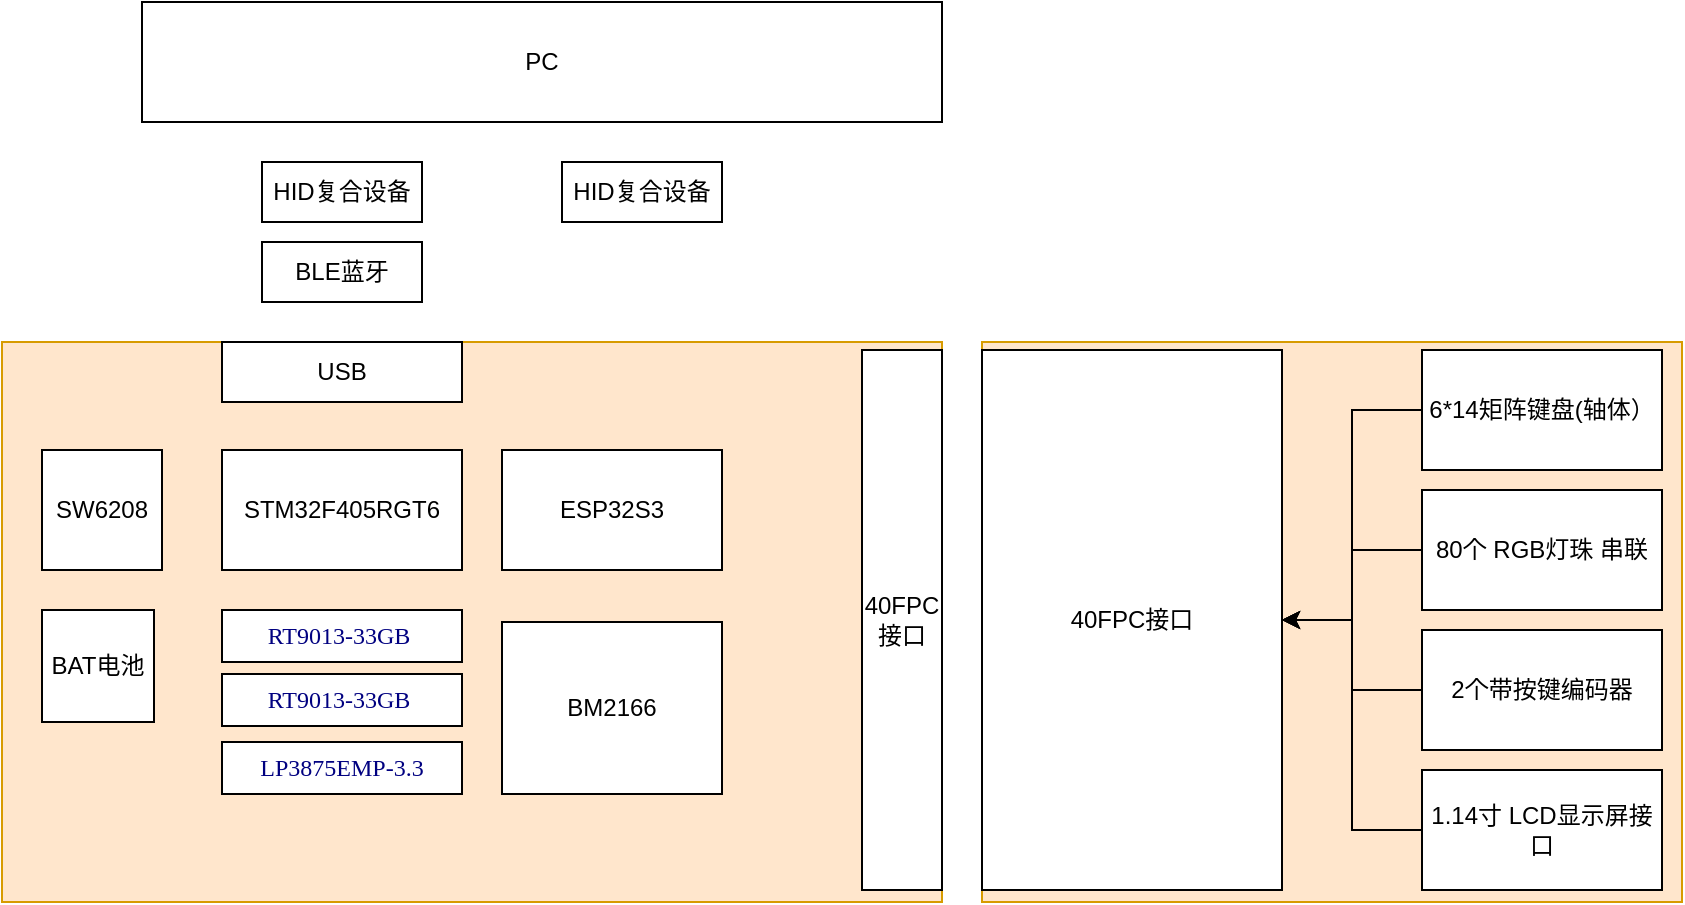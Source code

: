 <mxfile version="15.2.7" type="device"><diagram id="hCEndntiYzBKkjK5yAqV" name="第 1 页"><mxGraphModel dx="1024" dy="592" grid="1" gridSize="10" guides="1" tooltips="1" connect="1" arrows="1" fold="1" page="1" pageScale="1" pageWidth="1169" pageHeight="827" math="0" shadow="0"><root><mxCell id="0"/><mxCell id="1" parent="0"/><mxCell id="15Lh9e2pCtqZzlwqisOq-2" value="" style="whiteSpace=wrap;html=1;rounded=0;strokeColor=#d79b00;fillColor=#ffe6cc;" vertex="1" parent="1"><mxGeometry x="670" y="230" width="350" height="280" as="geometry"/></mxCell><mxCell id="15Lh9e2pCtqZzlwqisOq-5" value="40FPC接口" style="rounded=0;whiteSpace=wrap;html=1;" vertex="1" parent="1"><mxGeometry x="670" y="234" width="150" height="270" as="geometry"/></mxCell><mxCell id="15Lh9e2pCtqZzlwqisOq-10" value="" style="edgeStyle=orthogonalEdgeStyle;rounded=0;orthogonalLoop=1;jettySize=auto;html=1;" edge="1" parent="1" source="15Lh9e2pCtqZzlwqisOq-6" target="15Lh9e2pCtqZzlwqisOq-5"><mxGeometry relative="1" as="geometry"/></mxCell><mxCell id="15Lh9e2pCtqZzlwqisOq-6" value="6*14矩阵键盘(轴体）" style="rounded=0;whiteSpace=wrap;html=1;" vertex="1" parent="1"><mxGeometry x="890" y="234" width="120" height="60" as="geometry"/></mxCell><mxCell id="15Lh9e2pCtqZzlwqisOq-11" value="" style="edgeStyle=orthogonalEdgeStyle;rounded=0;orthogonalLoop=1;jettySize=auto;html=1;" edge="1" parent="1" source="15Lh9e2pCtqZzlwqisOq-7" target="15Lh9e2pCtqZzlwqisOq-5"><mxGeometry relative="1" as="geometry"/></mxCell><mxCell id="15Lh9e2pCtqZzlwqisOq-7" value="80个 RGB灯珠 串联" style="rounded=0;whiteSpace=wrap;html=1;" vertex="1" parent="1"><mxGeometry x="890" y="304" width="120" height="60" as="geometry"/></mxCell><mxCell id="15Lh9e2pCtqZzlwqisOq-12" value="" style="edgeStyle=orthogonalEdgeStyle;rounded=0;orthogonalLoop=1;jettySize=auto;html=1;" edge="1" parent="1" source="15Lh9e2pCtqZzlwqisOq-8" target="15Lh9e2pCtqZzlwqisOq-5"><mxGeometry relative="1" as="geometry"/></mxCell><mxCell id="15Lh9e2pCtqZzlwqisOq-8" value="2个带按键编码器" style="rounded=0;whiteSpace=wrap;html=1;" vertex="1" parent="1"><mxGeometry x="890" y="374" width="120" height="60" as="geometry"/></mxCell><mxCell id="15Lh9e2pCtqZzlwqisOq-13" value="" style="edgeStyle=orthogonalEdgeStyle;rounded=0;orthogonalLoop=1;jettySize=auto;html=1;" edge="1" parent="1" source="15Lh9e2pCtqZzlwqisOq-9" target="15Lh9e2pCtqZzlwqisOq-5"><mxGeometry relative="1" as="geometry"/></mxCell><mxCell id="15Lh9e2pCtqZzlwqisOq-9" value="1.14寸 LCD显示屏接口" style="rounded=0;whiteSpace=wrap;html=1;" vertex="1" parent="1"><mxGeometry x="890" y="444" width="120" height="60" as="geometry"/></mxCell><mxCell id="15Lh9e2pCtqZzlwqisOq-16" value="" style="rounded=0;whiteSpace=wrap;html=1;fillColor=#ffe6cc;strokeColor=#d79b00;" vertex="1" parent="1"><mxGeometry x="180" y="230" width="470" height="280" as="geometry"/></mxCell><mxCell id="15Lh9e2pCtqZzlwqisOq-17" value="STM32F405RGT6" style="rounded=0;whiteSpace=wrap;html=1;" vertex="1" parent="1"><mxGeometry x="290" y="284" width="120" height="60" as="geometry"/></mxCell><mxCell id="15Lh9e2pCtqZzlwqisOq-18" value="40FPC接口" style="rounded=0;whiteSpace=wrap;html=1;" vertex="1" parent="1"><mxGeometry x="610" y="234" width="40" height="270" as="geometry"/></mxCell><mxCell id="15Lh9e2pCtqZzlwqisOq-19" value="ESP32S3" style="rounded=0;whiteSpace=wrap;html=1;" vertex="1" parent="1"><mxGeometry x="430" y="284" width="110" height="60" as="geometry"/></mxCell><mxCell id="15Lh9e2pCtqZzlwqisOq-20" value="PC" style="rounded=0;whiteSpace=wrap;html=1;" vertex="1" parent="1"><mxGeometry x="250" y="60" width="400" height="60" as="geometry"/></mxCell><mxCell id="15Lh9e2pCtqZzlwqisOq-21" value="USB" style="rounded=0;whiteSpace=wrap;html=1;" vertex="1" parent="1"><mxGeometry x="290" y="230" width="120" height="30" as="geometry"/></mxCell><mxCell id="15Lh9e2pCtqZzlwqisOq-22" value="BLE蓝牙" style="rounded=0;whiteSpace=wrap;html=1;" vertex="1" parent="1"><mxGeometry x="310" y="180" width="80" height="30" as="geometry"/></mxCell><mxCell id="15Lh9e2pCtqZzlwqisOq-23" value="HID复合设备" style="rounded=0;whiteSpace=wrap;html=1;" vertex="1" parent="1"><mxGeometry x="460" y="140" width="80" height="30" as="geometry"/></mxCell><mxCell id="15Lh9e2pCtqZzlwqisOq-24" value="HID复合设备" style="rounded=0;whiteSpace=wrap;html=1;" vertex="1" parent="1"><mxGeometry x="310" y="140" width="80" height="30" as="geometry"/></mxCell><mxCell id="15Lh9e2pCtqZzlwqisOq-25" value="SW6208" style="whiteSpace=wrap;html=1;aspect=fixed;" vertex="1" parent="1"><mxGeometry x="200" y="284" width="60" height="60" as="geometry"/></mxCell><mxCell id="15Lh9e2pCtqZzlwqisOq-26" value="BM2166" style="rounded=0;whiteSpace=wrap;html=1;" vertex="1" parent="1"><mxGeometry x="430" y="370" width="110" height="86" as="geometry"/></mxCell><mxCell id="15Lh9e2pCtqZzlwqisOq-27" value="BAT电池" style="whiteSpace=wrap;html=1;aspect=fixed;" vertex="1" parent="1"><mxGeometry x="200" y="364" width="56" height="56" as="geometry"/></mxCell><mxCell id="15Lh9e2pCtqZzlwqisOq-29" value="&lt;div&gt;&lt;span style=&quot;font-family: &amp;#34;times new roman&amp;#34; ; color: rgb(0 , 0 , 128)&quot;&gt;&lt;font style=&quot;font-size: 12px&quot;&gt;RT9013-33GB&amp;nbsp;&lt;/font&gt;&lt;/span&gt;&lt;/div&gt;" style="rounded=0;whiteSpace=wrap;html=1;" vertex="1" parent="1"><mxGeometry x="290" y="364" width="120" height="26" as="geometry"/></mxCell><mxCell id="15Lh9e2pCtqZzlwqisOq-30" value="&lt;div&gt;&lt;span style=&quot;font-family: &amp;#34;times new roman&amp;#34; ; color: rgb(0 , 0 , 128)&quot;&gt;&lt;font style=&quot;font-size: 12px&quot;&gt;RT9013-33GB&amp;nbsp;&lt;/font&gt;&lt;/span&gt;&lt;/div&gt;" style="rounded=0;whiteSpace=wrap;html=1;" vertex="1" parent="1"><mxGeometry x="290" y="396" width="120" height="26" as="geometry"/></mxCell><mxCell id="15Lh9e2pCtqZzlwqisOq-31" value="&lt;div&gt;&lt;span style=&quot;font-family: &amp;#34;times new roman&amp;#34; ; color: rgb(0 , 0 , 128)&quot;&gt;&lt;font style=&quot;font-size: 12px&quot;&gt;LP3875EMP-3.3&lt;/font&gt;&lt;/span&gt;&lt;/div&gt;" style="rounded=0;whiteSpace=wrap;html=1;" vertex="1" parent="1"><mxGeometry x="290" y="430" width="120" height="26" as="geometry"/></mxCell></root></mxGraphModel></diagram></mxfile>